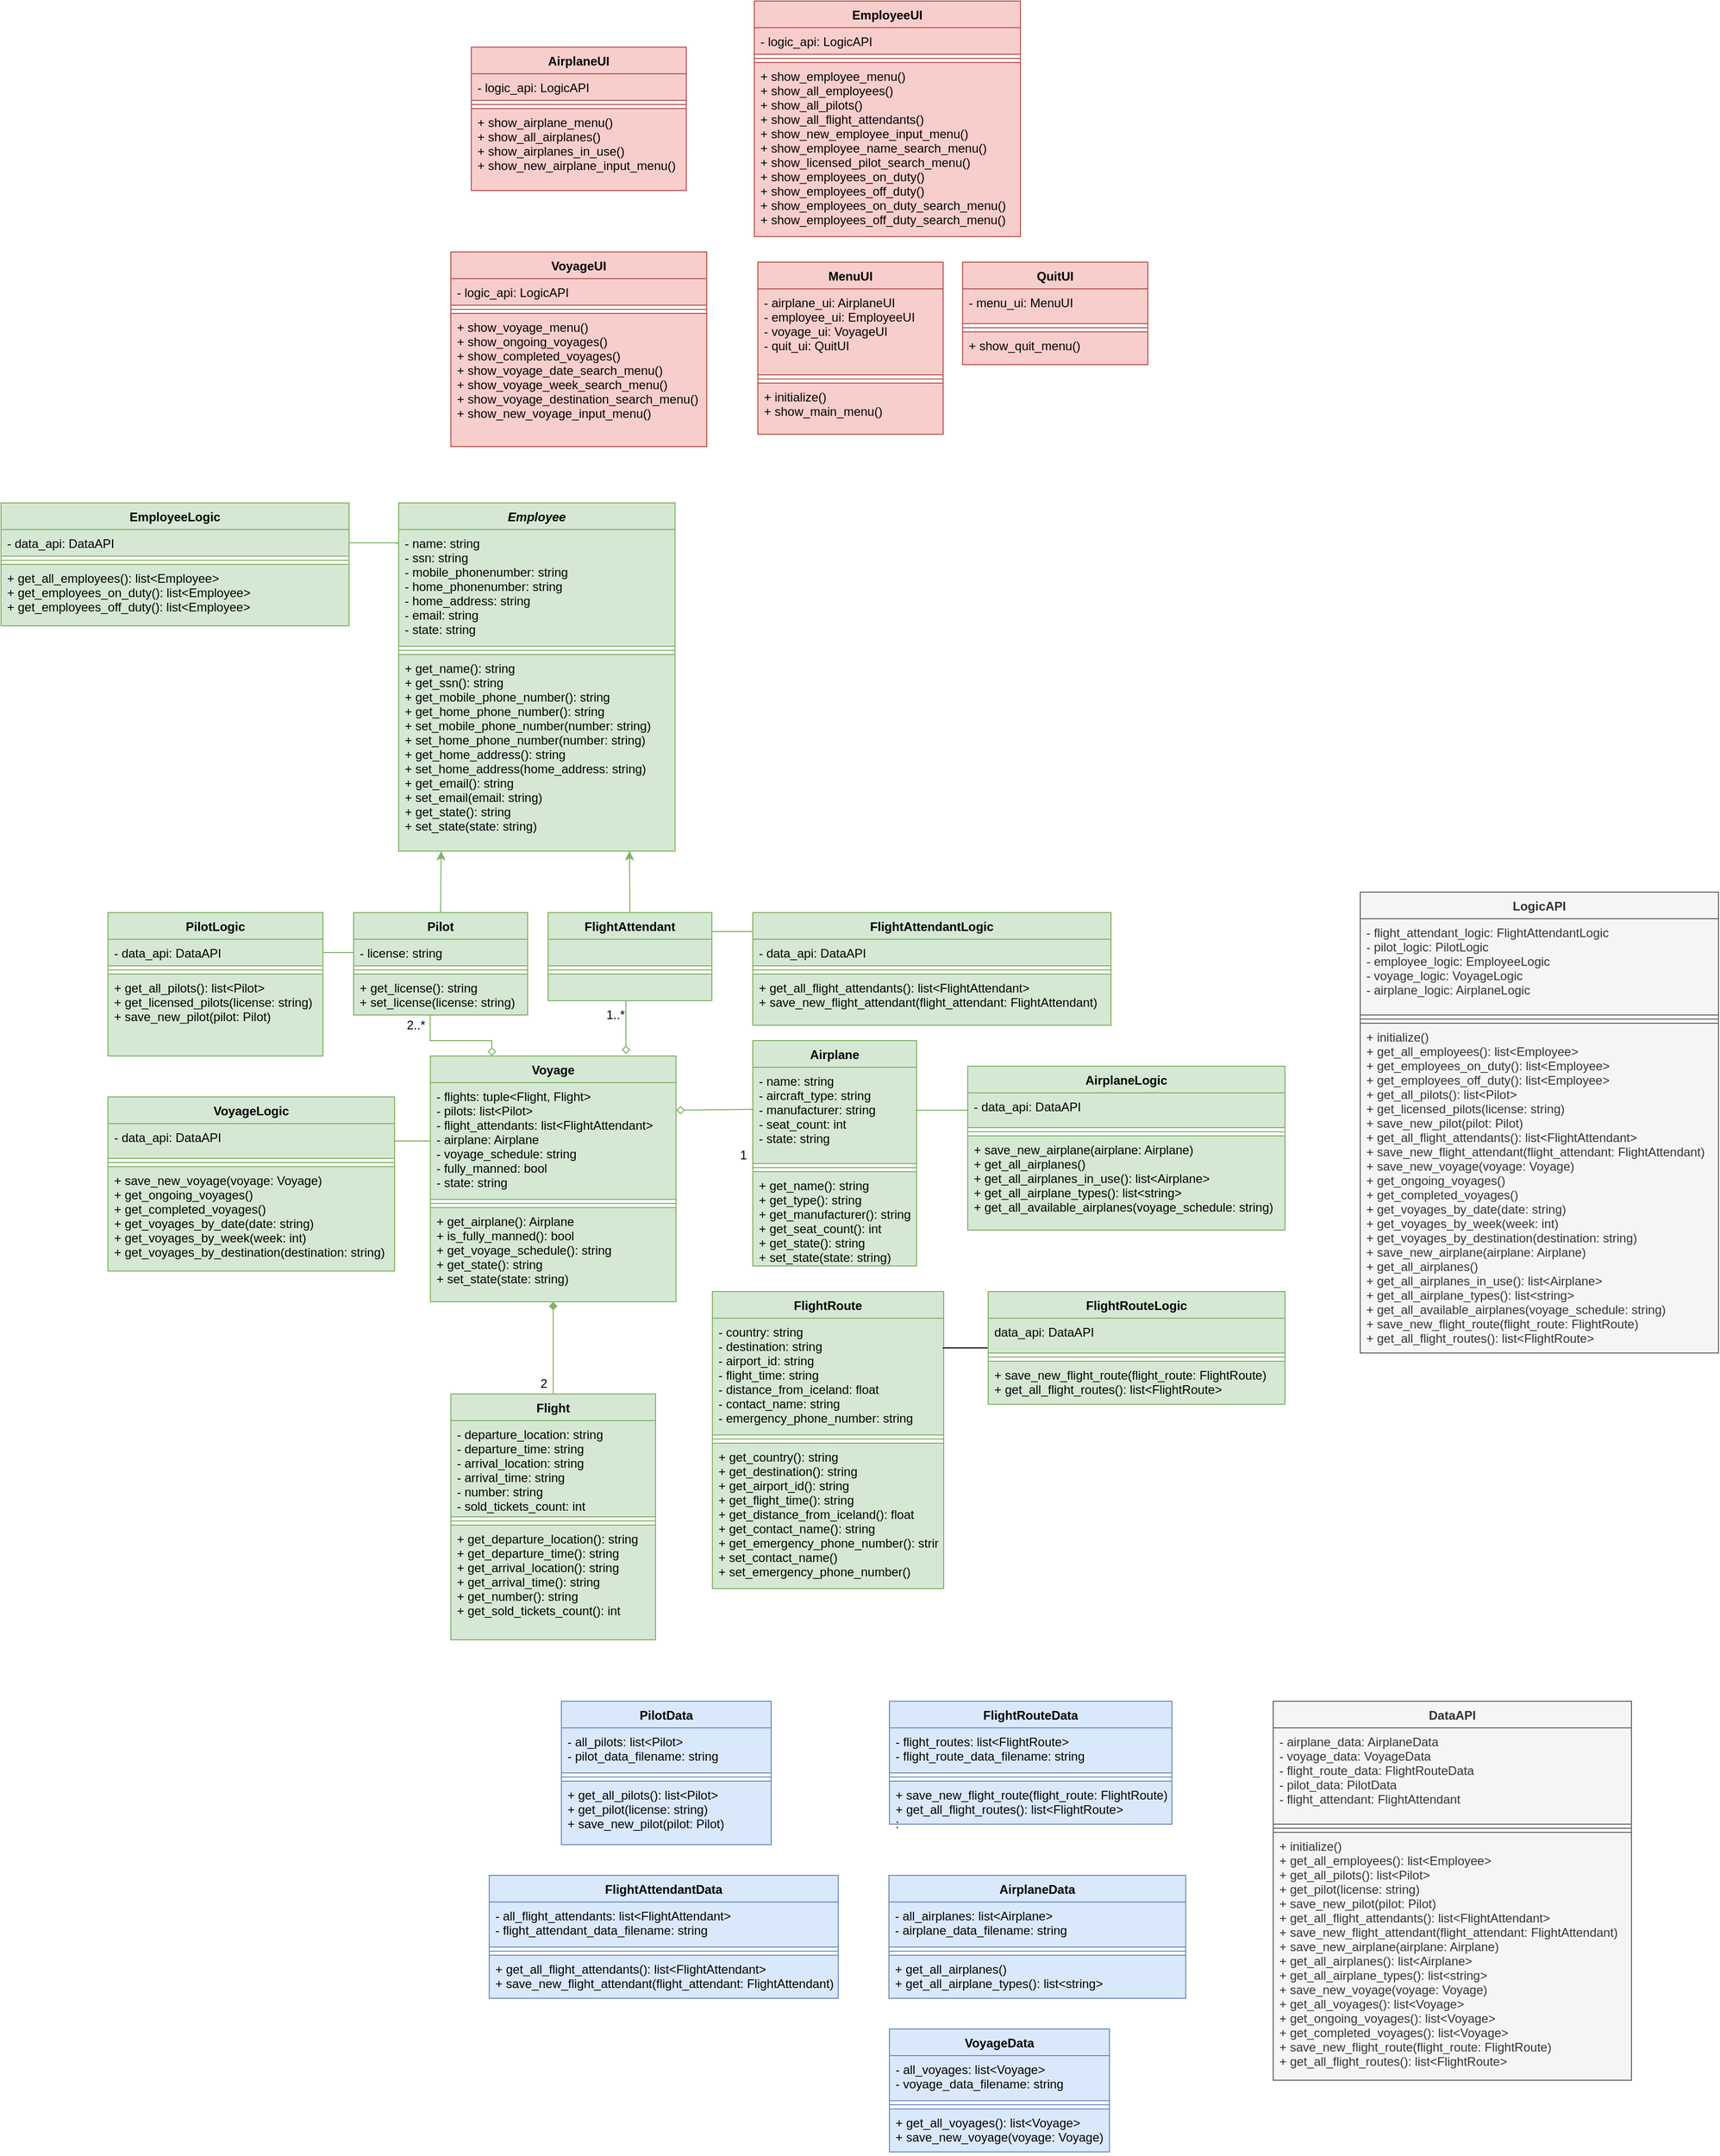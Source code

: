 <mxfile version="12.3.3" type="device" pages="1"><diagram id="QzCdW2JrwTFJ9az7c7tx" name="Page-1"><mxGraphModel dx="3520" dy="1870" grid="1" gridSize="10" guides="1" tooltips="1" connect="1" arrows="1" fold="1" page="1" pageScale="1" pageWidth="850" pageHeight="1100" math="0" shadow="0"><root><mxCell id="0"/><mxCell id="1" parent="0"/><mxCell id="1Yu6MtAvwP8L8m7MlVnx-1" value="Employee" style="swimlane;fontStyle=3;align=center;verticalAlign=top;childLayout=stackLayout;horizontal=1;startSize=26;horizontalStack=0;resizeParent=1;resizeParentMax=0;resizeLast=0;collapsible=1;marginBottom=0;fillColor=#d5e8d4;strokeColor=#82b366;" parent="1" vertex="1"><mxGeometry x="1185.5" y="1180" width="270" height="340" as="geometry"/></mxCell><mxCell id="1Yu6MtAvwP8L8m7MlVnx-2" value="- name: string&#10;- ssn: string&#10;- mobile_phonenumber: string&#10;- home_phonenumber: string&#10;- home_address: string&#10;- email: string&#10;- state: string" style="text;strokeColor=#82b366;fillColor=#d5e8d4;align=left;verticalAlign=top;spacingLeft=4;spacingRight=4;overflow=hidden;rotatable=0;points=[[0,0.5],[1,0.5]];portConstraint=eastwest;" parent="1Yu6MtAvwP8L8m7MlVnx-1" vertex="1"><mxGeometry y="26" width="270" height="114" as="geometry"/></mxCell><mxCell id="1Yu6MtAvwP8L8m7MlVnx-3" value="" style="line;strokeWidth=1;fillColor=#d5e8d4;align=left;verticalAlign=middle;spacingTop=-1;spacingLeft=3;spacingRight=3;rotatable=0;labelPosition=right;points=[];portConstraint=eastwest;strokeColor=#82b366;" parent="1Yu6MtAvwP8L8m7MlVnx-1" vertex="1"><mxGeometry y="140" width="270" height="8" as="geometry"/></mxCell><mxCell id="1Yu6MtAvwP8L8m7MlVnx-4" value="+ get_name(): string&#10;+ get_ssn(): string&#10;+ get_mobile_phone_number(): string&#10;+ get_home_phone_number(): string&#10;+ set_mobile_phone_number(number: string)&#10;+ set_home_phone_number(number: string)&#10;+ get_home_address(): string&#10;+ set_home_address(home_address: string)&#10;+ get_email(): string&#10;+ set_email(email: string)&#10;+ get_state(): string&#10;+ set_state(state: string)" style="text;strokeColor=#82b366;fillColor=#d5e8d4;align=left;verticalAlign=top;spacingLeft=4;spacingRight=4;overflow=hidden;rotatable=0;points=[[0,0.5],[1,0.5]];portConstraint=eastwest;" parent="1Yu6MtAvwP8L8m7MlVnx-1" vertex="1"><mxGeometry y="148" width="270" height="192" as="geometry"/></mxCell><mxCell id="1Yu6MtAvwP8L8m7MlVnx-22" style="edgeStyle=orthogonalEdgeStyle;rounded=0;orthogonalLoop=1;jettySize=auto;html=1;exitX=0.5;exitY=0;exitDx=0;exitDy=0;fillColor=#d5e8d4;strokeColor=#82b366;" parent="1" source="1Yu6MtAvwP8L8m7MlVnx-10" edge="1"><mxGeometry relative="1" as="geometry"><mxPoint x="1227" y="1520" as="targetPoint"/><Array as="points"><mxPoint x="1227" y="1580"/><mxPoint x="1227" y="1580"/></Array></mxGeometry></mxCell><mxCell id="1Yu6MtAvwP8L8m7MlVnx-10" value="Pilot" style="swimlane;fontStyle=1;align=center;verticalAlign=top;childLayout=stackLayout;horizontal=1;startSize=26;horizontalStack=0;resizeParent=1;resizeParentMax=0;resizeLast=0;collapsible=1;marginBottom=0;fillColor=#d5e8d4;strokeColor=#82b366;" parent="1" vertex="1"><mxGeometry x="1141.5" y="1580" width="170" height="100" as="geometry"/></mxCell><mxCell id="1Yu6MtAvwP8L8m7MlVnx-11" value="- license: string" style="text;strokeColor=#82b366;fillColor=#d5e8d4;align=left;verticalAlign=top;spacingLeft=4;spacingRight=4;overflow=hidden;rotatable=0;points=[[0,0.5],[1,0.5]];portConstraint=eastwest;" parent="1Yu6MtAvwP8L8m7MlVnx-10" vertex="1"><mxGeometry y="26" width="170" height="26" as="geometry"/></mxCell><mxCell id="1Yu6MtAvwP8L8m7MlVnx-12" value="" style="line;strokeWidth=1;fillColor=#d5e8d4;align=left;verticalAlign=middle;spacingTop=-1;spacingLeft=3;spacingRight=3;rotatable=0;labelPosition=right;points=[];portConstraint=eastwest;strokeColor=#82b366;" parent="1Yu6MtAvwP8L8m7MlVnx-10" vertex="1"><mxGeometry y="52" width="170" height="8" as="geometry"/></mxCell><mxCell id="1Yu6MtAvwP8L8m7MlVnx-13" value="+ get_license(): string&#10;+ set_license(license: string)" style="text;strokeColor=#82b366;fillColor=#d5e8d4;align=left;verticalAlign=top;spacingLeft=4;spacingRight=4;overflow=hidden;rotatable=0;points=[[0,0.5],[1,0.5]];portConstraint=eastwest;" parent="1Yu6MtAvwP8L8m7MlVnx-10" vertex="1"><mxGeometry y="60" width="170" height="40" as="geometry"/></mxCell><mxCell id="1Yu6MtAvwP8L8m7MlVnx-23" style="edgeStyle=orthogonalEdgeStyle;rounded=0;orthogonalLoop=1;jettySize=auto;html=1;exitX=0.5;exitY=0;exitDx=0;exitDy=0;fillColor=#d5e8d4;strokeColor=#82b366;" parent="1" source="1Yu6MtAvwP8L8m7MlVnx-14" edge="1"><mxGeometry relative="1" as="geometry"><mxPoint x="1411" y="1520" as="targetPoint"/><Array as="points"><mxPoint x="1411" y="1580"/><mxPoint x="1411" y="1580"/></Array></mxGeometry></mxCell><mxCell id="1Yu6MtAvwP8L8m7MlVnx-14" value="FlightAttendant" style="swimlane;fontStyle=1;align=center;verticalAlign=top;childLayout=stackLayout;horizontal=1;startSize=26;horizontalStack=0;resizeParent=1;resizeParentMax=0;resizeLast=0;collapsible=1;marginBottom=0;fillColor=#d5e8d4;strokeColor=#82b366;" parent="1" vertex="1"><mxGeometry x="1331.5" y="1580" width="160" height="86" as="geometry"/></mxCell><mxCell id="1Yu6MtAvwP8L8m7MlVnx-15" value="" style="text;strokeColor=#82b366;fillColor=#d5e8d4;align=left;verticalAlign=top;spacingLeft=4;spacingRight=4;overflow=hidden;rotatable=0;points=[[0,0.5],[1,0.5]];portConstraint=eastwest;" parent="1Yu6MtAvwP8L8m7MlVnx-14" vertex="1"><mxGeometry y="26" width="160" height="26" as="geometry"/></mxCell><mxCell id="1Yu6MtAvwP8L8m7MlVnx-16" value="" style="line;strokeWidth=1;fillColor=#d5e8d4;align=left;verticalAlign=middle;spacingTop=-1;spacingLeft=3;spacingRight=3;rotatable=0;labelPosition=right;points=[];portConstraint=eastwest;strokeColor=#82b366;" parent="1Yu6MtAvwP8L8m7MlVnx-14" vertex="1"><mxGeometry y="52" width="160" height="8" as="geometry"/></mxCell><mxCell id="1Yu6MtAvwP8L8m7MlVnx-17" value="" style="text;strokeColor=#82b366;fillColor=#d5e8d4;align=left;verticalAlign=top;spacingLeft=4;spacingRight=4;overflow=hidden;rotatable=0;points=[[0,0.5],[1,0.5]];portConstraint=eastwest;" parent="1Yu6MtAvwP8L8m7MlVnx-14" vertex="1"><mxGeometry y="60" width="160" height="26" as="geometry"/></mxCell><mxCell id="1Yu6MtAvwP8L8m7MlVnx-25" value="Airplane" style="swimlane;fontStyle=1;align=center;verticalAlign=top;childLayout=stackLayout;horizontal=1;startSize=26;horizontalStack=0;resizeParent=1;resizeParentMax=0;resizeLast=0;collapsible=1;marginBottom=0;fillColor=#d5e8d4;strokeColor=#82b366;" parent="1" vertex="1"><mxGeometry x="1531.5" y="1705" width="160" height="220" as="geometry"/></mxCell><mxCell id="1Yu6MtAvwP8L8m7MlVnx-26" value="- name: string&#10;- aircraft_type: string&#10;- manufacturer: string&#10;- seat_count: int&#10;- state: string" style="text;strokeColor=#82b366;fillColor=#d5e8d4;align=left;verticalAlign=top;spacingLeft=4;spacingRight=4;overflow=hidden;rotatable=0;points=[[0,0.5],[1,0.5]];portConstraint=eastwest;" parent="1Yu6MtAvwP8L8m7MlVnx-25" vertex="1"><mxGeometry y="26" width="160" height="94" as="geometry"/></mxCell><mxCell id="1Yu6MtAvwP8L8m7MlVnx-27" value="" style="line;strokeWidth=1;fillColor=#d5e8d4;align=left;verticalAlign=middle;spacingTop=-1;spacingLeft=3;spacingRight=3;rotatable=0;labelPosition=right;points=[];portConstraint=eastwest;strokeColor=#82b366;" parent="1Yu6MtAvwP8L8m7MlVnx-25" vertex="1"><mxGeometry y="120" width="160" height="8" as="geometry"/></mxCell><mxCell id="1Yu6MtAvwP8L8m7MlVnx-28" value="+ get_name(): string&#10;+ get_type(): string&#10;+ get_manufacturer(): string&#10;+ get_seat_count(): int&#10;+ get_state(): string&#10;+ set_state(state: string)" style="text;strokeColor=#82b366;fillColor=#d5e8d4;align=left;verticalAlign=top;spacingLeft=4;spacingRight=4;overflow=hidden;rotatable=0;points=[[0,0.5],[1,0.5]];portConstraint=eastwest;" parent="1Yu6MtAvwP8L8m7MlVnx-25" vertex="1"><mxGeometry y="128" width="160" height="92" as="geometry"/></mxCell><mxCell id="1Yu6MtAvwP8L8m7MlVnx-40" style="edgeStyle=orthogonalEdgeStyle;rounded=0;orthogonalLoop=1;jettySize=auto;html=1;exitX=0.25;exitY=0;exitDx=0;exitDy=0;entryX=0.44;entryY=0.98;entryDx=0;entryDy=0;entryPerimeter=0;endArrow=none;endFill=0;startArrow=diamond;startFill=0;fillColor=#d5e8d4;strokeColor=#82b366;" parent="1" source="1Yu6MtAvwP8L8m7MlVnx-29" target="1Yu6MtAvwP8L8m7MlVnx-13" edge="1"><mxGeometry relative="1" as="geometry"><Array as="points"><mxPoint x="1276.5" y="1705"/><mxPoint x="1216.5" y="1705"/></Array></mxGeometry></mxCell><mxCell id="1Yu6MtAvwP8L8m7MlVnx-41" style="edgeStyle=orthogonalEdgeStyle;rounded=0;orthogonalLoop=1;jettySize=auto;html=1;exitX=0.796;exitY=-0.008;exitDx=0;exitDy=0;entryX=0.475;entryY=0.985;entryDx=0;entryDy=0;entryPerimeter=0;endArrow=none;endFill=0;exitPerimeter=0;startArrow=diamond;startFill=0;fillColor=#d5e8d4;strokeColor=#82b366;" parent="1" source="1Yu6MtAvwP8L8m7MlVnx-29" target="1Yu6MtAvwP8L8m7MlVnx-17" edge="1"><mxGeometry relative="1" as="geometry"/></mxCell><mxCell id="Ell7LLg84QEQd7KYC7G8-43" style="edgeStyle=orthogonalEdgeStyle;rounded=0;orthogonalLoop=1;jettySize=auto;html=1;exitX=0.5;exitY=1;exitDx=0;exitDy=0;entryX=0.5;entryY=0;entryDx=0;entryDy=0;endArrow=none;endFill=0;startArrow=diamond;startFill=1;fillColor=#d5e8d4;strokeColor=#82b366;" parent="1" source="1Yu6MtAvwP8L8m7MlVnx-29" target="1Yu6MtAvwP8L8m7MlVnx-33" edge="1"><mxGeometry relative="1" as="geometry"/></mxCell><mxCell id="1Yu6MtAvwP8L8m7MlVnx-29" value="Voyage" style="swimlane;fontStyle=1;align=center;verticalAlign=top;childLayout=stackLayout;horizontal=1;startSize=26;horizontalStack=0;resizeParent=1;resizeParentMax=0;resizeLast=0;collapsible=1;marginBottom=0;fillColor=#d5e8d4;strokeColor=#82b366;" parent="1" vertex="1"><mxGeometry x="1216.5" y="1720" width="240" height="240" as="geometry"/></mxCell><mxCell id="1Yu6MtAvwP8L8m7MlVnx-30" value="- flights: tuple&lt;Flight, Flight&gt;&#10;- pilots: list&lt;Pilot&gt;&#10;- flight_attendants: list&lt;FlightAttendant&gt;&#10;- airplane: Airplane&#10;- voyage_schedule: string&#10;- fully_manned: bool&#10;- state: string &#10;" style="text;strokeColor=#82b366;fillColor=#d5e8d4;align=left;verticalAlign=top;spacingLeft=4;spacingRight=4;overflow=hidden;rotatable=0;points=[[0,0.5],[1,0.5]];portConstraint=eastwest;" parent="1Yu6MtAvwP8L8m7MlVnx-29" vertex="1"><mxGeometry y="26" width="240" height="114" as="geometry"/></mxCell><mxCell id="1Yu6MtAvwP8L8m7MlVnx-31" value="" style="line;strokeWidth=1;fillColor=#d5e8d4;align=left;verticalAlign=middle;spacingTop=-1;spacingLeft=3;spacingRight=3;rotatable=0;labelPosition=right;points=[];portConstraint=eastwest;strokeColor=#82b366;" parent="1Yu6MtAvwP8L8m7MlVnx-29" vertex="1"><mxGeometry y="140" width="240" height="8" as="geometry"/></mxCell><mxCell id="1Yu6MtAvwP8L8m7MlVnx-32" value="+ get_airplane(): Airplane&#10;+ is_fully_manned(): bool&#10;+ get_voyage_schedule(): string&#10;+ get_state(): string&#10;+ set_state(state: string)" style="text;strokeColor=#82b366;fillColor=#d5e8d4;align=left;verticalAlign=top;spacingLeft=4;spacingRight=4;overflow=hidden;rotatable=0;points=[[0,0.5],[1,0.5]];portConstraint=eastwest;" parent="1Yu6MtAvwP8L8m7MlVnx-29" vertex="1"><mxGeometry y="148" width="240" height="92" as="geometry"/></mxCell><mxCell id="1Yu6MtAvwP8L8m7MlVnx-33" value="Flight" style="swimlane;fontStyle=1;align=center;verticalAlign=top;childLayout=stackLayout;horizontal=1;startSize=26;horizontalStack=0;resizeParent=1;resizeParentMax=0;resizeLast=0;collapsible=1;marginBottom=0;fillColor=#d5e8d4;strokeColor=#82b366;" parent="1" vertex="1"><mxGeometry x="1236.5" y="2050" width="200" height="240" as="geometry"/></mxCell><mxCell id="1Yu6MtAvwP8L8m7MlVnx-34" value="- departure_location: string&#10;- departure_time: string&#10;- arrival_location: string&#10;- arrival_time: string&#10;- number: string&#10;- sold_tickets_count: int&#10;" style="text;strokeColor=#82b366;fillColor=#d5e8d4;align=left;verticalAlign=top;spacingLeft=4;spacingRight=4;overflow=hidden;rotatable=0;points=[[0,0.5],[1,0.5]];portConstraint=eastwest;" parent="1Yu6MtAvwP8L8m7MlVnx-33" vertex="1"><mxGeometry y="26" width="200" height="94" as="geometry"/></mxCell><mxCell id="1Yu6MtAvwP8L8m7MlVnx-35" value="" style="line;strokeWidth=1;fillColor=#d5e8d4;align=left;verticalAlign=middle;spacingTop=-1;spacingLeft=3;spacingRight=3;rotatable=0;labelPosition=right;points=[];portConstraint=eastwest;strokeColor=#82b366;" parent="1Yu6MtAvwP8L8m7MlVnx-33" vertex="1"><mxGeometry y="120" width="200" height="8" as="geometry"/></mxCell><mxCell id="1Yu6MtAvwP8L8m7MlVnx-36" value="+ get_departure_location(): string&#10;+ get_departure_time(): string&#10;+ get_arrival_location(): string&#10;+ get_arrival_time(): string&#10;+ get_number(): string&#10;+ get_sold_tickets_count(): int" style="text;strokeColor=#82b366;fillColor=#d5e8d4;align=left;verticalAlign=top;spacingLeft=4;spacingRight=4;overflow=hidden;rotatable=0;points=[[0,0.5],[1,0.5]];portConstraint=eastwest;" parent="1Yu6MtAvwP8L8m7MlVnx-33" vertex="1"><mxGeometry y="128" width="200" height="112" as="geometry"/></mxCell><mxCell id="1Yu6MtAvwP8L8m7MlVnx-38" value="2" style="text;html=1;align=center;verticalAlign=middle;resizable=0;points=[];;autosize=1;" parent="1" vertex="1"><mxGeometry x="1316.5" y="2030" width="20" height="20" as="geometry"/></mxCell><mxCell id="1Yu6MtAvwP8L8m7MlVnx-42" value="1..*" style="text;html=1;align=center;verticalAlign=middle;resizable=0;points=[];;autosize=1;" parent="1" vertex="1"><mxGeometry x="1381.5" y="1670" width="30" height="20" as="geometry"/></mxCell><mxCell id="1Yu6MtAvwP8L8m7MlVnx-43" value="2..*" style="text;html=1;align=center;verticalAlign=middle;resizable=0;points=[];;autosize=1;" parent="1" vertex="1"><mxGeometry x="1186.5" y="1680" width="30" height="20" as="geometry"/></mxCell><mxCell id="1Yu6MtAvwP8L8m7MlVnx-44" style="edgeStyle=orthogonalEdgeStyle;rounded=0;orthogonalLoop=1;jettySize=auto;html=1;exitX=0.007;exitY=0.438;exitDx=0;exitDy=0;entryX=1.001;entryY=0.237;entryDx=0;entryDy=0;startArrow=none;startFill=0;endArrow=diamond;endFill=0;strokeColor=#82b366;fillColor=#d5e8d4;entryPerimeter=0;exitPerimeter=0;" parent="1" source="1Yu6MtAvwP8L8m7MlVnx-26" target="1Yu6MtAvwP8L8m7MlVnx-30" edge="1"><mxGeometry relative="1" as="geometry"><Array as="points"><mxPoint x="1533" y="1773"/></Array></mxGeometry></mxCell><mxCell id="1Yu6MtAvwP8L8m7MlVnx-45" value="1" style="text;html=1;align=center;verticalAlign=middle;resizable=0;points=[];;autosize=1;" parent="1" vertex="1"><mxGeometry x="1511.5" y="1807" width="20" height="20" as="geometry"/></mxCell><mxCell id="Ell7LLg84QEQd7KYC7G8-5" value="PilotLogic" style="swimlane;fontStyle=1;align=center;verticalAlign=top;childLayout=stackLayout;horizontal=1;startSize=26;horizontalStack=0;resizeParent=1;resizeParentMax=0;resizeLast=0;collapsible=1;marginBottom=0;fillColor=#d5e8d4;strokeColor=#82b366;" parent="1" vertex="1"><mxGeometry x="901.5" y="1580" width="210" height="140" as="geometry"/></mxCell><mxCell id="Ell7LLg84QEQd7KYC7G8-6" value="- data_api: DataAPI" style="text;strokeColor=#82b366;fillColor=#d5e8d4;align=left;verticalAlign=top;spacingLeft=4;spacingRight=4;overflow=hidden;rotatable=0;points=[[0,0.5],[1,0.5]];portConstraint=eastwest;" parent="Ell7LLg84QEQd7KYC7G8-5" vertex="1"><mxGeometry y="26" width="210" height="26" as="geometry"/></mxCell><mxCell id="Ell7LLg84QEQd7KYC7G8-7" value="" style="line;strokeWidth=1;fillColor=#d5e8d4;align=left;verticalAlign=middle;spacingTop=-1;spacingLeft=3;spacingRight=3;rotatable=0;labelPosition=right;points=[];portConstraint=eastwest;strokeColor=#82b366;" parent="Ell7LLg84QEQd7KYC7G8-5" vertex="1"><mxGeometry y="52" width="210" height="8" as="geometry"/></mxCell><mxCell id="Ell7LLg84QEQd7KYC7G8-8" value="+ get_all_pilots(): list&lt;Pilot&gt;&#10;+ get_licensed_pilots(license: string)&#10;+ save_new_pilot(pilot: Pilot)&#10;" style="text;strokeColor=#82b366;fillColor=#d5e8d4;align=left;verticalAlign=top;spacingLeft=4;spacingRight=4;overflow=hidden;rotatable=0;points=[[0,0.5],[1,0.5]];portConstraint=eastwest;" parent="Ell7LLg84QEQd7KYC7G8-5" vertex="1"><mxGeometry y="60" width="210" height="80" as="geometry"/></mxCell><mxCell id="Ell7LLg84QEQd7KYC7G8-9" style="edgeStyle=orthogonalEdgeStyle;rounded=0;orthogonalLoop=1;jettySize=auto;html=1;exitX=1;exitY=0.5;exitDx=0;exitDy=0;entryX=0;entryY=0.5;entryDx=0;entryDy=0;endArrow=none;endFill=0;fillColor=#d5e8d4;strokeColor=#82b366;" parent="1" source="Ell7LLg84QEQd7KYC7G8-6" target="1Yu6MtAvwP8L8m7MlVnx-11" edge="1"><mxGeometry relative="1" as="geometry"/></mxCell><mxCell id="Ell7LLg84QEQd7KYC7G8-11" value="EmployeeLogic" style="swimlane;fontStyle=1;align=center;verticalAlign=top;childLayout=stackLayout;horizontal=1;startSize=26;horizontalStack=0;resizeParent=1;resizeParentMax=0;resizeLast=0;collapsible=1;marginBottom=0;fillColor=#d5e8d4;strokeColor=#82b366;" parent="1" vertex="1"><mxGeometry x="797" y="1180" width="340" height="120" as="geometry"/></mxCell><mxCell id="Ell7LLg84QEQd7KYC7G8-12" value="- data_api: DataAPI" style="text;strokeColor=#82b366;fillColor=#d5e8d4;align=left;verticalAlign=top;spacingLeft=4;spacingRight=4;overflow=hidden;rotatable=0;points=[[0,0.5],[1,0.5]];portConstraint=eastwest;" parent="Ell7LLg84QEQd7KYC7G8-11" vertex="1"><mxGeometry y="26" width="340" height="26" as="geometry"/></mxCell><mxCell id="Ell7LLg84QEQd7KYC7G8-13" value="" style="line;strokeWidth=1;fillColor=#d5e8d4;align=left;verticalAlign=middle;spacingTop=-1;spacingLeft=3;spacingRight=3;rotatable=0;labelPosition=right;points=[];portConstraint=eastwest;strokeColor=#82b366;" parent="Ell7LLg84QEQd7KYC7G8-11" vertex="1"><mxGeometry y="52" width="340" height="8" as="geometry"/></mxCell><mxCell id="Ell7LLg84QEQd7KYC7G8-14" value="+ get_all_employees(): list&lt;Employee&gt;&#10;+ get_employees_on_duty(): list&lt;Employee&gt;&#10;+ get_employees_off_duty(): list&lt;Employee&gt;&#10;" style="text;strokeColor=#82b366;fillColor=#d5e8d4;align=left;verticalAlign=top;spacingLeft=4;spacingRight=4;overflow=hidden;rotatable=0;points=[[0,0.5],[1,0.5]];portConstraint=eastwest;" parent="Ell7LLg84QEQd7KYC7G8-11" vertex="1"><mxGeometry y="60" width="340" height="60" as="geometry"/></mxCell><mxCell id="Ell7LLg84QEQd7KYC7G8-30" style="edgeStyle=orthogonalEdgeStyle;rounded=0;orthogonalLoop=1;jettySize=auto;html=1;exitX=-0.002;exitY=0.168;exitDx=0;exitDy=0;entryX=1;entryY=0.205;entryDx=0;entryDy=0;entryPerimeter=0;endArrow=none;endFill=0;exitPerimeter=0;fillColor=#d5e8d4;strokeColor=#82b366;" parent="1" source="Ell7LLg84QEQd7KYC7G8-16" target="1Yu6MtAvwP8L8m7MlVnx-14" edge="1"><mxGeometry relative="1" as="geometry"><Array as="points"><mxPoint x="1491.5" y="1598"/><mxPoint x="1491.5" y="1598"/></Array></mxGeometry></mxCell><mxCell id="Ell7LLg84QEQd7KYC7G8-16" value="FlightAttendantLogic" style="swimlane;fontStyle=1;align=center;verticalAlign=top;childLayout=stackLayout;horizontal=1;startSize=26;horizontalStack=0;resizeParent=1;resizeParentMax=0;resizeLast=0;collapsible=1;marginBottom=0;fillColor=#d5e8d4;strokeColor=#82b366;" parent="1" vertex="1"><mxGeometry x="1531.5" y="1580" width="350" height="110" as="geometry"/></mxCell><mxCell id="Ell7LLg84QEQd7KYC7G8-17" value="- data_api: DataAPI" style="text;strokeColor=#82b366;fillColor=#d5e8d4;align=left;verticalAlign=top;spacingLeft=4;spacingRight=4;overflow=hidden;rotatable=0;points=[[0,0.5],[1,0.5]];portConstraint=eastwest;" parent="Ell7LLg84QEQd7KYC7G8-16" vertex="1"><mxGeometry y="26" width="350" height="26" as="geometry"/></mxCell><mxCell id="Ell7LLg84QEQd7KYC7G8-18" value="" style="line;strokeWidth=1;fillColor=#d5e8d4;align=left;verticalAlign=middle;spacingTop=-1;spacingLeft=3;spacingRight=3;rotatable=0;labelPosition=right;points=[];portConstraint=eastwest;strokeColor=#82b366;" parent="Ell7LLg84QEQd7KYC7G8-16" vertex="1"><mxGeometry y="52" width="350" height="8" as="geometry"/></mxCell><mxCell id="Ell7LLg84QEQd7KYC7G8-19" value="+ get_all_flight_attendants(): list&lt;FlightAttendant&gt;&#10;+ save_new_flight_attendant(flight_attendant: FlightAttendant)" style="text;strokeColor=#82b366;fillColor=#d5e8d4;align=left;verticalAlign=top;spacingLeft=4;spacingRight=4;overflow=hidden;rotatable=0;points=[[0,0.5],[1,0.5]];portConstraint=eastwest;" parent="Ell7LLg84QEQd7KYC7G8-16" vertex="1"><mxGeometry y="60" width="350" height="50" as="geometry"/></mxCell><mxCell id="Ell7LLg84QEQd7KYC7G8-22" value="LogicAPI" style="swimlane;fontStyle=1;align=center;verticalAlign=top;childLayout=stackLayout;horizontal=1;startSize=26;horizontalStack=0;resizeParent=1;resizeParentMax=0;resizeLast=0;collapsible=1;marginBottom=0;fillColor=#f5f5f5;strokeColor=#666666;fontColor=#333333;" parent="1" vertex="1"><mxGeometry x="2125" y="1560" width="350" height="450" as="geometry"/></mxCell><mxCell id="Ell7LLg84QEQd7KYC7G8-23" value="- flight_attendant_logic: FlightAttendantLogic&#10;- pilot_logic: PilotLogic&#10;- employee_logic: EmployeeLogic&#10;- voyage_logic: VoyageLogic&#10;- airplane_logic: AirplaneLogic" style="text;strokeColor=#666666;fillColor=#f5f5f5;align=left;verticalAlign=top;spacingLeft=4;spacingRight=4;overflow=hidden;rotatable=0;points=[[0,0.5],[1,0.5]];portConstraint=eastwest;fontColor=#333333;" parent="Ell7LLg84QEQd7KYC7G8-22" vertex="1"><mxGeometry y="26" width="350" height="94" as="geometry"/></mxCell><mxCell id="Ell7LLg84QEQd7KYC7G8-24" value="" style="line;strokeWidth=1;fillColor=#f5f5f5;align=left;verticalAlign=middle;spacingTop=-1;spacingLeft=3;spacingRight=3;rotatable=0;labelPosition=right;points=[];portConstraint=eastwest;strokeColor=#666666;fontColor=#333333;" parent="Ell7LLg84QEQd7KYC7G8-22" vertex="1"><mxGeometry y="120" width="350" height="8" as="geometry"/></mxCell><mxCell id="Ell7LLg84QEQd7KYC7G8-25" value="+ initialize()&#10;+ get_all_employees(): list&lt;Employee&gt;&#10;+ get_employees_on_duty(): list&lt;Employee&gt;&#10;+ get_employees_off_duty(): list&lt;Employee&gt;&#10;+ get_all_pilots(): list&lt;Pilot&gt;&#10;+ get_licensed_pilots(license: string)&#10;+ save_new_pilot(pilot: Pilot)&#10;+ get_all_flight_attendants(): list&lt;FlightAttendant&gt;&#10;+ save_new_flight_attendant(flight_attendant: FlightAttendant)&#10;+ save_new_voyage(voyage: Voyage)&#10;+ get_ongoing_voyages()&#10;+ get_completed_voyages()&#10;+ get_voyages_by_date(date: string)&#10;+ get_voyages_by_week(week: int)&#10;+ get_voyages_by_destination(destination: string)&#10;+ save_new_airplane(airplane: Airplane)&#10;+ get_all_airplanes()&#10;+ get_all_airplanes_in_use(): list&lt;Airplane&gt;&#10;+ get_all_airplane_types(): list&lt;string&gt;&#10;+ get_all_available_airplanes(voyage_schedule: string)&#10;+ save_new_flight_route(flight_route: FlightRoute)&#10;+ get_all_flight_routes(): list&lt;FlightRoute&gt;&#10;&#10;&#10;&#10;" style="text;strokeColor=#666666;fillColor=#f5f5f5;align=left;verticalAlign=top;spacingLeft=4;spacingRight=4;overflow=hidden;rotatable=0;points=[[0,0.5],[1,0.5]];portConstraint=eastwest;fontColor=#333333;" parent="Ell7LLg84QEQd7KYC7G8-22" vertex="1"><mxGeometry y="128" width="350" height="322" as="geometry"/></mxCell><mxCell id="Ell7LLg84QEQd7KYC7G8-26" value="AirplaneLogic" style="swimlane;fontStyle=1;align=center;verticalAlign=top;childLayout=stackLayout;horizontal=1;startSize=26;horizontalStack=0;resizeParent=1;resizeParentMax=0;resizeLast=0;collapsible=1;marginBottom=0;fillColor=#d5e8d4;strokeColor=#82b366;" parent="1" vertex="1"><mxGeometry x="1741.5" y="1730" width="310" height="160" as="geometry"/></mxCell><mxCell id="Ell7LLg84QEQd7KYC7G8-27" value="- data_api: DataAPI" style="text;strokeColor=#82b366;fillColor=#d5e8d4;align=left;verticalAlign=top;spacingLeft=4;spacingRight=4;overflow=hidden;rotatable=0;points=[[0,0.5],[1,0.5]];portConstraint=eastwest;" parent="Ell7LLg84QEQd7KYC7G8-26" vertex="1"><mxGeometry y="26" width="310" height="34" as="geometry"/></mxCell><mxCell id="Ell7LLg84QEQd7KYC7G8-28" value="" style="line;strokeWidth=1;fillColor=#d5e8d4;align=left;verticalAlign=middle;spacingTop=-1;spacingLeft=3;spacingRight=3;rotatable=0;labelPosition=right;points=[];portConstraint=eastwest;strokeColor=#82b366;" parent="Ell7LLg84QEQd7KYC7G8-26" vertex="1"><mxGeometry y="60" width="310" height="8" as="geometry"/></mxCell><mxCell id="Ell7LLg84QEQd7KYC7G8-29" value="+ save_new_airplane(airplane: Airplane)&#10;+ get_all_airplanes()&#10;+ get_all_airplanes_in_use(): list&lt;Airplane&gt;&#10;+ get_all_airplane_types(): list&lt;string&gt;&#10;+ get_all_available_airplanes(voyage_schedule: string)" style="text;strokeColor=#82b366;fillColor=#d5e8d4;align=left;verticalAlign=top;spacingLeft=4;spacingRight=4;overflow=hidden;rotatable=0;points=[[0,0.5],[1,0.5]];portConstraint=eastwest;" parent="Ell7LLg84QEQd7KYC7G8-26" vertex="1"><mxGeometry y="68" width="310" height="92" as="geometry"/></mxCell><mxCell id="Ell7LLg84QEQd7KYC7G8-31" value="VoyageLogic" style="swimlane;fontStyle=1;align=center;verticalAlign=top;childLayout=stackLayout;horizontal=1;startSize=26;horizontalStack=0;resizeParent=1;resizeParentMax=0;resizeLast=0;collapsible=1;marginBottom=0;fillColor=#d5e8d4;strokeColor=#82b366;" parent="1" vertex="1"><mxGeometry x="901.5" y="1760" width="280" height="170" as="geometry"/></mxCell><mxCell id="Ell7LLg84QEQd7KYC7G8-32" value="- data_api: DataAPI" style="text;strokeColor=#82b366;fillColor=#d5e8d4;align=left;verticalAlign=top;spacingLeft=4;spacingRight=4;overflow=hidden;rotatable=0;points=[[0,0.5],[1,0.5]];portConstraint=eastwest;" parent="Ell7LLg84QEQd7KYC7G8-31" vertex="1"><mxGeometry y="26" width="280" height="34" as="geometry"/></mxCell><mxCell id="Ell7LLg84QEQd7KYC7G8-33" value="" style="line;strokeWidth=1;fillColor=#d5e8d4;align=left;verticalAlign=middle;spacingTop=-1;spacingLeft=3;spacingRight=3;rotatable=0;labelPosition=right;points=[];portConstraint=eastwest;strokeColor=#82b366;" parent="Ell7LLg84QEQd7KYC7G8-31" vertex="1"><mxGeometry y="60" width="280" height="8" as="geometry"/></mxCell><mxCell id="Ell7LLg84QEQd7KYC7G8-34" value="+ save_new_voyage(voyage: Voyage)&#10;+ get_ongoing_voyages()&#10;+ get_completed_voyages()&#10;+ get_voyages_by_date(date: string)&#10;+ get_voyages_by_week(week: int)&#10;+ get_voyages_by_destination(destination: string)&#10;" style="text;strokeColor=#82b366;fillColor=#d5e8d4;align=left;verticalAlign=top;spacingLeft=4;spacingRight=4;overflow=hidden;rotatable=0;points=[[0,0.5],[1,0.5]];portConstraint=eastwest;" parent="Ell7LLg84QEQd7KYC7G8-31" vertex="1"><mxGeometry y="68" width="280" height="102" as="geometry"/></mxCell><mxCell id="Ell7LLg84QEQd7KYC7G8-35" value="FlightRoute" style="swimlane;fontStyle=1;align=center;verticalAlign=top;childLayout=stackLayout;horizontal=1;startSize=26;horizontalStack=0;resizeParent=1;resizeParentMax=0;resizeLast=0;collapsible=1;marginBottom=0;fillColor=#d5e8d4;strokeColor=#82b366;" parent="1" vertex="1"><mxGeometry x="1492" y="1950" width="226" height="290" as="geometry"/></mxCell><mxCell id="Ell7LLg84QEQd7KYC7G8-36" value="- country: string&#10;- destination: string&#10;- airport_id: string&#10;- flight_time: string&#10;- distance_from_iceland: float&#10;- contact_name: string&#10;- emergency_phone_number: string" style="text;strokeColor=#82b366;fillColor=#d5e8d4;align=left;verticalAlign=top;spacingLeft=4;spacingRight=4;overflow=hidden;rotatable=0;points=[[0,0.5],[1,0.5]];portConstraint=eastwest;" parent="Ell7LLg84QEQd7KYC7G8-35" vertex="1"><mxGeometry y="26" width="226" height="114" as="geometry"/></mxCell><mxCell id="Ell7LLg84QEQd7KYC7G8-37" value="" style="line;strokeWidth=1;fillColor=#d5e8d4;align=left;verticalAlign=middle;spacingTop=-1;spacingLeft=3;spacingRight=3;rotatable=0;labelPosition=right;points=[];portConstraint=eastwest;strokeColor=#82b366;" parent="Ell7LLg84QEQd7KYC7G8-35" vertex="1"><mxGeometry y="140" width="226" height="8" as="geometry"/></mxCell><mxCell id="Ell7LLg84QEQd7KYC7G8-38" value="+ get_country(): string&#10;+ get_destination(): string&#10;+ get_airport_id(): string&#10;+ get_flight_time(): string&#10;+ get_distance_from_iceland(): float&#10;+ get_contact_name(): string&#10;+ get_emergency_phone_number(): string&#10;+ set_contact_name()&#10;+ set_emergency_phone_number() " style="text;strokeColor=#82b366;fillColor=#d5e8d4;align=left;verticalAlign=top;spacingLeft=4;spacingRight=4;overflow=hidden;rotatable=0;points=[[0,0.5],[1,0.5]];portConstraint=eastwest;" parent="Ell7LLg84QEQd7KYC7G8-35" vertex="1"><mxGeometry y="148" width="226" height="142" as="geometry"/></mxCell><mxCell id="Ghj-W4XMn4WIhUPV2hQa-52" style="edgeStyle=orthogonalEdgeStyle;rounded=0;orthogonalLoop=1;jettySize=auto;html=1;exitX=0;exitY=0.5;exitDx=0;exitDy=0;endArrow=none;endFill=0;" parent="1" source="Ell7LLg84QEQd7KYC7G8-39" edge="1"><mxGeometry relative="1" as="geometry"><mxPoint x="1717" y="2005" as="targetPoint"/></mxGeometry></mxCell><mxCell id="Ell7LLg84QEQd7KYC7G8-39" value="FlightRouteLogic" style="swimlane;fontStyle=1;align=center;verticalAlign=top;childLayout=stackLayout;horizontal=1;startSize=26;horizontalStack=0;resizeParent=1;resizeParentMax=0;resizeLast=0;collapsible=1;marginBottom=0;fillColor=#d5e8d4;strokeColor=#82b366;" parent="1" vertex="1"><mxGeometry x="1761.5" y="1950" width="290" height="110" as="geometry"/></mxCell><mxCell id="Ell7LLg84QEQd7KYC7G8-40" value="data_api: DataAPI" style="text;strokeColor=#82b366;fillColor=#d5e8d4;align=left;verticalAlign=top;spacingLeft=4;spacingRight=4;overflow=hidden;rotatable=0;points=[[0,0.5],[1,0.5]];portConstraint=eastwest;" parent="Ell7LLg84QEQd7KYC7G8-39" vertex="1"><mxGeometry y="26" width="290" height="34" as="geometry"/></mxCell><mxCell id="Ell7LLg84QEQd7KYC7G8-41" value="" style="line;strokeWidth=1;fillColor=#d5e8d4;align=left;verticalAlign=middle;spacingTop=-1;spacingLeft=3;spacingRight=3;rotatable=0;labelPosition=right;points=[];portConstraint=eastwest;strokeColor=#82b366;" parent="Ell7LLg84QEQd7KYC7G8-39" vertex="1"><mxGeometry y="60" width="290" height="8" as="geometry"/></mxCell><mxCell id="Ell7LLg84QEQd7KYC7G8-42" value="+ save_new_flight_route(flight_route: FlightRoute)&#10;+ get_all_flight_routes(): list&lt;FlightRoute&gt;" style="text;strokeColor=#82b366;fillColor=#d5e8d4;align=left;verticalAlign=top;spacingLeft=4;spacingRight=4;overflow=hidden;rotatable=0;points=[[0,0.5],[1,0.5]];portConstraint=eastwest;" parent="Ell7LLg84QEQd7KYC7G8-39" vertex="1"><mxGeometry y="68" width="290" height="42" as="geometry"/></mxCell><mxCell id="gHpUzfcJmP3UO5UasLtV-2" style="edgeStyle=orthogonalEdgeStyle;rounded=0;orthogonalLoop=1;jettySize=auto;html=1;exitX=1;exitY=0.5;exitDx=0;exitDy=0;entryX=0;entryY=0.5;entryDx=0;entryDy=0;endArrow=none;endFill=0;fillColor=#d5e8d4;strokeColor=#82b366;" parent="1" source="Ell7LLg84QEQd7KYC7G8-32" target="1Yu6MtAvwP8L8m7MlVnx-30" edge="1"><mxGeometry relative="1" as="geometry"/></mxCell><mxCell id="gHpUzfcJmP3UO5UasLtV-3" style="edgeStyle=orthogonalEdgeStyle;rounded=0;orthogonalLoop=1;jettySize=auto;html=1;exitX=0;exitY=0.5;exitDx=0;exitDy=0;endArrow=none;endFill=0;fillColor=#d5e8d4;strokeColor=#82b366;" parent="1" source="Ell7LLg84QEQd7KYC7G8-27" edge="1"><mxGeometry relative="1" as="geometry"><mxPoint x="1691.5" y="1773" as="targetPoint"/><Array as="points"><mxPoint x="1716.5" y="1773"/></Array></mxGeometry></mxCell><mxCell id="gHpUzfcJmP3UO5UasLtV-4" style="edgeStyle=orthogonalEdgeStyle;rounded=0;orthogonalLoop=1;jettySize=auto;html=1;exitX=1;exitY=0.5;exitDx=0;exitDy=0;entryX=-0.004;entryY=0.127;entryDx=0;entryDy=0;entryPerimeter=0;endArrow=none;endFill=0;fillColor=#d5e8d4;strokeColor=#82b366;" parent="1" source="Ell7LLg84QEQd7KYC7G8-12" target="1Yu6MtAvwP8L8m7MlVnx-2" edge="1"><mxGeometry relative="1" as="geometry"><Array as="points"><mxPoint x="1185" y="1219"/></Array></mxGeometry></mxCell><mxCell id="Ghj-W4XMn4WIhUPV2hQa-1" value="AirplaneUI" style="swimlane;fontStyle=1;align=center;verticalAlign=top;childLayout=stackLayout;horizontal=1;startSize=26;horizontalStack=0;resizeParent=1;resizeParentMax=0;resizeLast=0;collapsible=1;marginBottom=0;fillColor=#f8cecc;strokeColor=#b85450;" parent="1" vertex="1"><mxGeometry x="1256.5" y="735" width="210" height="140" as="geometry"/></mxCell><mxCell id="Ghj-W4XMn4WIhUPV2hQa-2" value="- logic_api: LogicAPI" style="text;strokeColor=#b85450;fillColor=#f8cecc;align=left;verticalAlign=top;spacingLeft=4;spacingRight=4;overflow=hidden;rotatable=0;points=[[0,0.5],[1,0.5]];portConstraint=eastwest;" parent="Ghj-W4XMn4WIhUPV2hQa-1" vertex="1"><mxGeometry y="26" width="210" height="26" as="geometry"/></mxCell><mxCell id="Ghj-W4XMn4WIhUPV2hQa-3" value="" style="line;strokeWidth=1;fillColor=#f8cecc;align=left;verticalAlign=middle;spacingTop=-1;spacingLeft=3;spacingRight=3;rotatable=0;labelPosition=right;points=[];portConstraint=eastwest;strokeColor=#b85450;" parent="Ghj-W4XMn4WIhUPV2hQa-1" vertex="1"><mxGeometry y="52" width="210" height="8" as="geometry"/></mxCell><mxCell id="Ghj-W4XMn4WIhUPV2hQa-4" value="+ show_airplane_menu()&#10;+ show_all_airplanes()&#10;+ show_airplanes_in_use()&#10;+ show_new_airplane_input_menu()" style="text;strokeColor=#b85450;fillColor=#f8cecc;align=left;verticalAlign=top;spacingLeft=4;spacingRight=4;overflow=hidden;rotatable=0;points=[[0,0.5],[1,0.5]];portConstraint=eastwest;" parent="Ghj-W4XMn4WIhUPV2hQa-1" vertex="1"><mxGeometry y="60" width="210" height="80" as="geometry"/></mxCell><mxCell id="Ghj-W4XMn4WIhUPV2hQa-5" value="EmployeeUI" style="swimlane;fontStyle=1;align=center;verticalAlign=top;childLayout=stackLayout;horizontal=1;startSize=26;horizontalStack=0;resizeParent=1;resizeParentMax=0;resizeLast=0;collapsible=1;marginBottom=0;fillColor=#f8cecc;strokeColor=#b85450;" parent="1" vertex="1"><mxGeometry x="1533" y="690" width="260" height="230" as="geometry"/></mxCell><mxCell id="Ghj-W4XMn4WIhUPV2hQa-6" value="- logic_api: LogicAPI" style="text;strokeColor=#b85450;fillColor=#f8cecc;align=left;verticalAlign=top;spacingLeft=4;spacingRight=4;overflow=hidden;rotatable=0;points=[[0,0.5],[1,0.5]];portConstraint=eastwest;" parent="Ghj-W4XMn4WIhUPV2hQa-5" vertex="1"><mxGeometry y="26" width="260" height="26" as="geometry"/></mxCell><mxCell id="Ghj-W4XMn4WIhUPV2hQa-7" value="" style="line;strokeWidth=1;fillColor=#f8cecc;align=left;verticalAlign=middle;spacingTop=-1;spacingLeft=3;spacingRight=3;rotatable=0;labelPosition=right;points=[];portConstraint=eastwest;strokeColor=#b85450;" parent="Ghj-W4XMn4WIhUPV2hQa-5" vertex="1"><mxGeometry y="52" width="260" height="8" as="geometry"/></mxCell><mxCell id="Ghj-W4XMn4WIhUPV2hQa-8" value="+ show_employee_menu()&#10;+ show_all_employees()&#10;+ show_all_pilots()&#10;+ show_all_flight_attendants()&#10;+ show_new_employee_input_menu()&#10;+ show_employee_name_search_menu()&#10;+ show_licensed_pilot_search_menu()&#10;+ show_employees_on_duty()&#10;+ show_employees_off_duty()&#10;+ show_employees_on_duty_search_menu()&#10;+ show_employees_off_duty_search_menu()" style="text;strokeColor=#b85450;fillColor=#f8cecc;align=left;verticalAlign=top;spacingLeft=4;spacingRight=4;overflow=hidden;rotatable=0;points=[[0,0.5],[1,0.5]];portConstraint=eastwest;" parent="Ghj-W4XMn4WIhUPV2hQa-5" vertex="1"><mxGeometry y="60" width="260" height="170" as="geometry"/></mxCell><mxCell id="Ghj-W4XMn4WIhUPV2hQa-9" value="VoyageUI" style="swimlane;fontStyle=1;align=center;verticalAlign=top;childLayout=stackLayout;horizontal=1;startSize=26;horizontalStack=0;resizeParent=1;resizeParentMax=0;resizeLast=0;collapsible=1;marginBottom=0;fillColor=#f8cecc;strokeColor=#b85450;" parent="1" vertex="1"><mxGeometry x="1236.5" y="935" width="250" height="190" as="geometry"/></mxCell><mxCell id="Ghj-W4XMn4WIhUPV2hQa-10" value="- logic_api: LogicAPI" style="text;strokeColor=#b85450;fillColor=#f8cecc;align=left;verticalAlign=top;spacingLeft=4;spacingRight=4;overflow=hidden;rotatable=0;points=[[0,0.5],[1,0.5]];portConstraint=eastwest;" parent="Ghj-W4XMn4WIhUPV2hQa-9" vertex="1"><mxGeometry y="26" width="250" height="26" as="geometry"/></mxCell><mxCell id="Ghj-W4XMn4WIhUPV2hQa-11" value="" style="line;strokeWidth=1;fillColor=#f8cecc;align=left;verticalAlign=middle;spacingTop=-1;spacingLeft=3;spacingRight=3;rotatable=0;labelPosition=right;points=[];portConstraint=eastwest;strokeColor=#b85450;" parent="Ghj-W4XMn4WIhUPV2hQa-9" vertex="1"><mxGeometry y="52" width="250" height="8" as="geometry"/></mxCell><mxCell id="Ghj-W4XMn4WIhUPV2hQa-12" value="+ show_voyage_menu()&#10;+ show_ongoing_voyages()&#10;+ show_completed_voyages()&#10;+ show_voyage_date_search_menu()&#10;+ show_voyage_week_search_menu()&#10;+ show_voyage_destination_search_menu()&#10;+ show_new_voyage_input_menu()" style="text;strokeColor=#b85450;fillColor=#f8cecc;align=left;verticalAlign=top;spacingLeft=4;spacingRight=4;overflow=hidden;rotatable=0;points=[[0,0.5],[1,0.5]];portConstraint=eastwest;" parent="Ghj-W4XMn4WIhUPV2hQa-9" vertex="1"><mxGeometry y="60" width="250" height="130" as="geometry"/></mxCell><mxCell id="Ghj-W4XMn4WIhUPV2hQa-13" value="MenuUI" style="swimlane;fontStyle=1;align=center;verticalAlign=top;childLayout=stackLayout;horizontal=1;startSize=26;horizontalStack=0;resizeParent=1;resizeParentMax=0;resizeLast=0;collapsible=1;marginBottom=0;fillColor=#f8cecc;strokeColor=#b85450;" parent="1" vertex="1"><mxGeometry x="1536.5" y="945" width="181" height="168" as="geometry"/></mxCell><mxCell id="Ghj-W4XMn4WIhUPV2hQa-14" value="- airplane_ui: AirplaneUI&#10;- employee_ui: EmployeeUI&#10;- voyage_ui: VoyageUI&#10;- quit_ui: QuitUI" style="text;strokeColor=#b85450;fillColor=#f8cecc;align=left;verticalAlign=top;spacingLeft=4;spacingRight=4;overflow=hidden;rotatable=0;points=[[0,0.5],[1,0.5]];portConstraint=eastwest;" parent="Ghj-W4XMn4WIhUPV2hQa-13" vertex="1"><mxGeometry y="26" width="181" height="84" as="geometry"/></mxCell><mxCell id="Ghj-W4XMn4WIhUPV2hQa-15" value="" style="line;strokeWidth=1;fillColor=#f8cecc;align=left;verticalAlign=middle;spacingTop=-1;spacingLeft=3;spacingRight=3;rotatable=0;labelPosition=right;points=[];portConstraint=eastwest;strokeColor=#b85450;" parent="Ghj-W4XMn4WIhUPV2hQa-13" vertex="1"><mxGeometry y="110" width="181" height="8" as="geometry"/></mxCell><mxCell id="Ghj-W4XMn4WIhUPV2hQa-16" value="+ initialize()&#10;+ show_main_menu()" style="text;strokeColor=#b85450;fillColor=#f8cecc;align=left;verticalAlign=top;spacingLeft=4;spacingRight=4;overflow=hidden;rotatable=0;points=[[0,0.5],[1,0.5]];portConstraint=eastwest;" parent="Ghj-W4XMn4WIhUPV2hQa-13" vertex="1"><mxGeometry y="118" width="181" height="50" as="geometry"/></mxCell><mxCell id="Ghj-W4XMn4WIhUPV2hQa-18" value="QuitUI" style="swimlane;fontStyle=1;align=center;verticalAlign=top;childLayout=stackLayout;horizontal=1;startSize=26;horizontalStack=0;resizeParent=1;resizeParentMax=0;resizeLast=0;collapsible=1;marginBottom=0;fillColor=#f8cecc;strokeColor=#b85450;" parent="1" vertex="1"><mxGeometry x="1736.5" y="945" width="181" height="100" as="geometry"/></mxCell><mxCell id="Ghj-W4XMn4WIhUPV2hQa-19" value="- menu_ui: MenuUI" style="text;strokeColor=#b85450;fillColor=#f8cecc;align=left;verticalAlign=top;spacingLeft=4;spacingRight=4;overflow=hidden;rotatable=0;points=[[0,0.5],[1,0.5]];portConstraint=eastwest;" parent="Ghj-W4XMn4WIhUPV2hQa-18" vertex="1"><mxGeometry y="26" width="181" height="34" as="geometry"/></mxCell><mxCell id="Ghj-W4XMn4WIhUPV2hQa-20" value="" style="line;strokeWidth=1;fillColor=#f8cecc;align=left;verticalAlign=middle;spacingTop=-1;spacingLeft=3;spacingRight=3;rotatable=0;labelPosition=right;points=[];portConstraint=eastwest;strokeColor=#b85450;" parent="Ghj-W4XMn4WIhUPV2hQa-18" vertex="1"><mxGeometry y="60" width="181" height="8" as="geometry"/></mxCell><mxCell id="Ghj-W4XMn4WIhUPV2hQa-21" value="+ show_quit_menu()" style="text;strokeColor=#b85450;fillColor=#f8cecc;align=left;verticalAlign=top;spacingLeft=4;spacingRight=4;overflow=hidden;rotatable=0;points=[[0,0.5],[1,0.5]];portConstraint=eastwest;" parent="Ghj-W4XMn4WIhUPV2hQa-18" vertex="1"><mxGeometry y="68" width="181" height="32" as="geometry"/></mxCell><mxCell id="Ghj-W4XMn4WIhUPV2hQa-23" value="DataAPI" style="swimlane;fontStyle=1;align=center;verticalAlign=top;childLayout=stackLayout;horizontal=1;startSize=26;horizontalStack=0;resizeParent=1;resizeParentMax=0;resizeLast=0;collapsible=1;marginBottom=0;fillColor=#f5f5f5;strokeColor=#666666;fontColor=#333333;" parent="1" vertex="1"><mxGeometry x="2040" y="2350" width="350" height="370" as="geometry"/></mxCell><mxCell id="Ghj-W4XMn4WIhUPV2hQa-24" value="- airplane_data: AirplaneData&#10;- voyage_data: VoyageData&#10;- flight_route_data: FlightRouteData&#10;- pilot_data: PilotData&#10;- flight_attendant: FlightAttendant" style="text;strokeColor=#666666;fillColor=#f5f5f5;align=left;verticalAlign=top;spacingLeft=4;spacingRight=4;overflow=hidden;rotatable=0;points=[[0,0.5],[1,0.5]];portConstraint=eastwest;fontColor=#333333;" parent="Ghj-W4XMn4WIhUPV2hQa-23" vertex="1"><mxGeometry y="26" width="350" height="94" as="geometry"/></mxCell><mxCell id="Ghj-W4XMn4WIhUPV2hQa-25" value="" style="line;strokeWidth=1;fillColor=#f5f5f5;align=left;verticalAlign=middle;spacingTop=-1;spacingLeft=3;spacingRight=3;rotatable=0;labelPosition=right;points=[];portConstraint=eastwest;strokeColor=#666666;fontColor=#333333;" parent="Ghj-W4XMn4WIhUPV2hQa-23" vertex="1"><mxGeometry y="120" width="350" height="8" as="geometry"/></mxCell><mxCell id="Ghj-W4XMn4WIhUPV2hQa-26" value="+ initialize()&#10;+ get_all_employees(): list&lt;Employee&gt;&#10;+ get_all_pilots(): list&lt;Pilot&gt;&#10;+ get_pilot(license: string)&#10;+ save_new_pilot(pilot: Pilot)&#10;+ get_all_flight_attendants(): list&lt;FlightAttendant&gt;&#10;+ save_new_flight_attendant(flight_attendant: FlightAttendant)&#10;+ save_new_airplane(airplane: Airplane)&#10;+ get_all_airplanes(): list&lt;Airplane&gt;&#10;+ get_all_airplane_types(): list&lt;string&gt;&#10;+ save_new_voyage(voyage: Voyage)&#10;+ get_all_voyages(): list&lt;Voyage&gt;&#10;+ get_ongoing_voyages(): list&lt;Voyage&gt;&#10;+ get_completed_voyages(): list&lt;Voyage&gt;&#10;+ save_new_flight_route(flight_route: FlightRoute)&#10;+ get_all_flight_routes(): list&lt;FlightRoute&gt;&#10;&#10;&#10;&#10;" style="text;strokeColor=#666666;fillColor=#f5f5f5;align=left;verticalAlign=top;spacingLeft=4;spacingRight=4;overflow=hidden;rotatable=0;points=[[0,0.5],[1,0.5]];portConstraint=eastwest;fontColor=#333333;" parent="Ghj-W4XMn4WIhUPV2hQa-23" vertex="1"><mxGeometry y="128" width="350" height="242" as="geometry"/></mxCell><mxCell id="Ghj-W4XMn4WIhUPV2hQa-28" value="FlightRouteData" style="swimlane;fontStyle=1;align=center;verticalAlign=top;childLayout=stackLayout;horizontal=1;startSize=26;horizontalStack=0;resizeParent=1;resizeParentMax=0;resizeLast=0;collapsible=1;marginBottom=0;fillColor=#dae8fc;strokeColor=#6c8ebf;" parent="1" vertex="1"><mxGeometry x="1665" y="2350" width="276" height="120" as="geometry"/></mxCell><mxCell id="Ghj-W4XMn4WIhUPV2hQa-29" value="- flight_routes: list&lt;FlightRoute&gt;&#10;- flight_route_data_filename: string" style="text;strokeColor=#6c8ebf;fillColor=#dae8fc;align=left;verticalAlign=top;spacingLeft=4;spacingRight=4;overflow=hidden;rotatable=0;points=[[0,0.5],[1,0.5]];portConstraint=eastwest;" parent="Ghj-W4XMn4WIhUPV2hQa-28" vertex="1"><mxGeometry y="26" width="276" height="44" as="geometry"/></mxCell><mxCell id="Ghj-W4XMn4WIhUPV2hQa-30" value="" style="line;strokeWidth=1;fillColor=#dae8fc;align=left;verticalAlign=middle;spacingTop=-1;spacingLeft=3;spacingRight=3;rotatable=0;labelPosition=right;points=[];portConstraint=eastwest;strokeColor=#6c8ebf;" parent="Ghj-W4XMn4WIhUPV2hQa-28" vertex="1"><mxGeometry y="70" width="276" height="8" as="geometry"/></mxCell><mxCell id="Ghj-W4XMn4WIhUPV2hQa-31" value="+ save_new_flight_route(flight_route: FlightRoute)&#10;+ get_all_flight_routes(): list&lt;FlightRoute&gt;&#10;:" style="text;strokeColor=#6c8ebf;fillColor=#dae8fc;align=left;verticalAlign=top;spacingLeft=4;spacingRight=4;overflow=hidden;rotatable=0;points=[[0,0.5],[1,0.5]];portConstraint=eastwest;" parent="Ghj-W4XMn4WIhUPV2hQa-28" vertex="1"><mxGeometry y="78" width="276" height="42" as="geometry"/></mxCell><mxCell id="Ghj-W4XMn4WIhUPV2hQa-32" value="AirplaneData" style="swimlane;fontStyle=1;align=center;verticalAlign=top;childLayout=stackLayout;horizontal=1;startSize=26;horizontalStack=0;resizeParent=1;resizeParentMax=0;resizeLast=0;collapsible=1;marginBottom=0;fillColor=#dae8fc;strokeColor=#6c8ebf;" parent="1" vertex="1"><mxGeometry x="1664.5" y="2520" width="290" height="120" as="geometry"/></mxCell><mxCell id="Ghj-W4XMn4WIhUPV2hQa-33" value="- all_airplanes: list&lt;Airplane&gt;&#10;- airplane_data_filename: string" style="text;strokeColor=#6c8ebf;fillColor=#dae8fc;align=left;verticalAlign=top;spacingLeft=4;spacingRight=4;overflow=hidden;rotatable=0;points=[[0,0.5],[1,0.5]];portConstraint=eastwest;" parent="Ghj-W4XMn4WIhUPV2hQa-32" vertex="1"><mxGeometry y="26" width="290" height="44" as="geometry"/></mxCell><mxCell id="Ghj-W4XMn4WIhUPV2hQa-34" value="" style="line;strokeWidth=1;fillColor=#dae8fc;align=left;verticalAlign=middle;spacingTop=-1;spacingLeft=3;spacingRight=3;rotatable=0;labelPosition=right;points=[];portConstraint=eastwest;strokeColor=#6c8ebf;" parent="Ghj-W4XMn4WIhUPV2hQa-32" vertex="1"><mxGeometry y="70" width="290" height="8" as="geometry"/></mxCell><mxCell id="Ghj-W4XMn4WIhUPV2hQa-35" value="+ get_all_airplanes()&#10;+ get_all_airplane_types(): list&lt;string&gt;" style="text;strokeColor=#6c8ebf;fillColor=#dae8fc;align=left;verticalAlign=top;spacingLeft=4;spacingRight=4;overflow=hidden;rotatable=0;points=[[0,0.5],[1,0.5]];portConstraint=eastwest;" parent="Ghj-W4XMn4WIhUPV2hQa-32" vertex="1"><mxGeometry y="78" width="290" height="42" as="geometry"/></mxCell><mxCell id="Ghj-W4XMn4WIhUPV2hQa-36" value="VoyageData" style="swimlane;fontStyle=1;align=center;verticalAlign=top;childLayout=stackLayout;horizontal=1;startSize=26;horizontalStack=0;resizeParent=1;resizeParentMax=0;resizeLast=0;collapsible=1;marginBottom=0;fillColor=#dae8fc;strokeColor=#6c8ebf;" parent="1" vertex="1"><mxGeometry x="1665" y="2670" width="215" height="120" as="geometry"/></mxCell><mxCell id="Ghj-W4XMn4WIhUPV2hQa-37" value="- all_voyages: list&lt;Voyage&gt;&#10;- voyage_data_filename: string" style="text;strokeColor=#6c8ebf;fillColor=#dae8fc;align=left;verticalAlign=top;spacingLeft=4;spacingRight=4;overflow=hidden;rotatable=0;points=[[0,0.5],[1,0.5]];portConstraint=eastwest;" parent="Ghj-W4XMn4WIhUPV2hQa-36" vertex="1"><mxGeometry y="26" width="215" height="44" as="geometry"/></mxCell><mxCell id="Ghj-W4XMn4WIhUPV2hQa-38" value="" style="line;strokeWidth=1;fillColor=#dae8fc;align=left;verticalAlign=middle;spacingTop=-1;spacingLeft=3;spacingRight=3;rotatable=0;labelPosition=right;points=[];portConstraint=eastwest;strokeColor=#6c8ebf;" parent="Ghj-W4XMn4WIhUPV2hQa-36" vertex="1"><mxGeometry y="70" width="215" height="8" as="geometry"/></mxCell><mxCell id="Ghj-W4XMn4WIhUPV2hQa-39" value="+ get_all_voyages(): list&lt;Voyage&gt;&#10;+ save_new_voyage(voyage: Voyage)" style="text;strokeColor=#6c8ebf;fillColor=#dae8fc;align=left;verticalAlign=top;spacingLeft=4;spacingRight=4;overflow=hidden;rotatable=0;points=[[0,0.5],[1,0.5]];portConstraint=eastwest;" parent="Ghj-W4XMn4WIhUPV2hQa-36" vertex="1"><mxGeometry y="78" width="215" height="42" as="geometry"/></mxCell><mxCell id="Ghj-W4XMn4WIhUPV2hQa-40" value="PilotData" style="swimlane;fontStyle=1;align=center;verticalAlign=top;childLayout=stackLayout;horizontal=1;startSize=26;horizontalStack=0;resizeParent=1;resizeParentMax=0;resizeLast=0;collapsible=1;marginBottom=0;fillColor=#dae8fc;strokeColor=#6c8ebf;" parent="1" vertex="1"><mxGeometry x="1344.5" y="2350" width="205" height="140" as="geometry"/></mxCell><mxCell id="Ghj-W4XMn4WIhUPV2hQa-41" value="- all_pilots: list&lt;Pilot&gt;&#10;- pilot_data_filename: string" style="text;strokeColor=#6c8ebf;fillColor=#dae8fc;align=left;verticalAlign=top;spacingLeft=4;spacingRight=4;overflow=hidden;rotatable=0;points=[[0,0.5],[1,0.5]];portConstraint=eastwest;" parent="Ghj-W4XMn4WIhUPV2hQa-40" vertex="1"><mxGeometry y="26" width="205" height="44" as="geometry"/></mxCell><mxCell id="Ghj-W4XMn4WIhUPV2hQa-42" value="" style="line;strokeWidth=1;fillColor=#dae8fc;align=left;verticalAlign=middle;spacingTop=-1;spacingLeft=3;spacingRight=3;rotatable=0;labelPosition=right;points=[];portConstraint=eastwest;strokeColor=#6c8ebf;" parent="Ghj-W4XMn4WIhUPV2hQa-40" vertex="1"><mxGeometry y="70" width="205" height="8" as="geometry"/></mxCell><mxCell id="Ghj-W4XMn4WIhUPV2hQa-43" value="+ get_all_pilots(): list&lt;Pilot&gt;&#10;+ get_pilot(license: string)&#10;+ save_new_pilot(pilot: Pilot)" style="text;strokeColor=#6c8ebf;fillColor=#dae8fc;align=left;verticalAlign=top;spacingLeft=4;spacingRight=4;overflow=hidden;rotatable=0;points=[[0,0.5],[1,0.5]];portConstraint=eastwest;" parent="Ghj-W4XMn4WIhUPV2hQa-40" vertex="1"><mxGeometry y="78" width="205" height="62" as="geometry"/></mxCell><mxCell id="Ghj-W4XMn4WIhUPV2hQa-44" value="FlightAttendantData" style="swimlane;fontStyle=1;align=center;verticalAlign=top;childLayout=stackLayout;horizontal=1;startSize=26;horizontalStack=0;resizeParent=1;resizeParentMax=0;resizeLast=0;collapsible=1;marginBottom=0;fillColor=#dae8fc;strokeColor=#6c8ebf;" parent="1" vertex="1"><mxGeometry x="1274" y="2520" width="341" height="120" as="geometry"/></mxCell><mxCell id="Ghj-W4XMn4WIhUPV2hQa-45" value="- all_flight_attendants: list&lt;FlightAttendant&gt;&#10;- flight_attendant_data_filename: string" style="text;strokeColor=#6c8ebf;fillColor=#dae8fc;align=left;verticalAlign=top;spacingLeft=4;spacingRight=4;overflow=hidden;rotatable=0;points=[[0,0.5],[1,0.5]];portConstraint=eastwest;" parent="Ghj-W4XMn4WIhUPV2hQa-44" vertex="1"><mxGeometry y="26" width="341" height="44" as="geometry"/></mxCell><mxCell id="Ghj-W4XMn4WIhUPV2hQa-46" value="" style="line;strokeWidth=1;fillColor=#dae8fc;align=left;verticalAlign=middle;spacingTop=-1;spacingLeft=3;spacingRight=3;rotatable=0;labelPosition=right;points=[];portConstraint=eastwest;strokeColor=#6c8ebf;" parent="Ghj-W4XMn4WIhUPV2hQa-44" vertex="1"><mxGeometry y="70" width="341" height="8" as="geometry"/></mxCell><mxCell id="Ghj-W4XMn4WIhUPV2hQa-47" value="+ get_all_flight_attendants(): list&lt;FlightAttendant&gt;&#10;+ save_new_flight_attendant(flight_attendant: FlightAttendant)" style="text;strokeColor=#6c8ebf;fillColor=#dae8fc;align=left;verticalAlign=top;spacingLeft=4;spacingRight=4;overflow=hidden;rotatable=0;points=[[0,0.5],[1,0.5]];portConstraint=eastwest;" parent="Ghj-W4XMn4WIhUPV2hQa-44" vertex="1"><mxGeometry y="78" width="341" height="42" as="geometry"/></mxCell></root></mxGraphModel></diagram></mxfile>